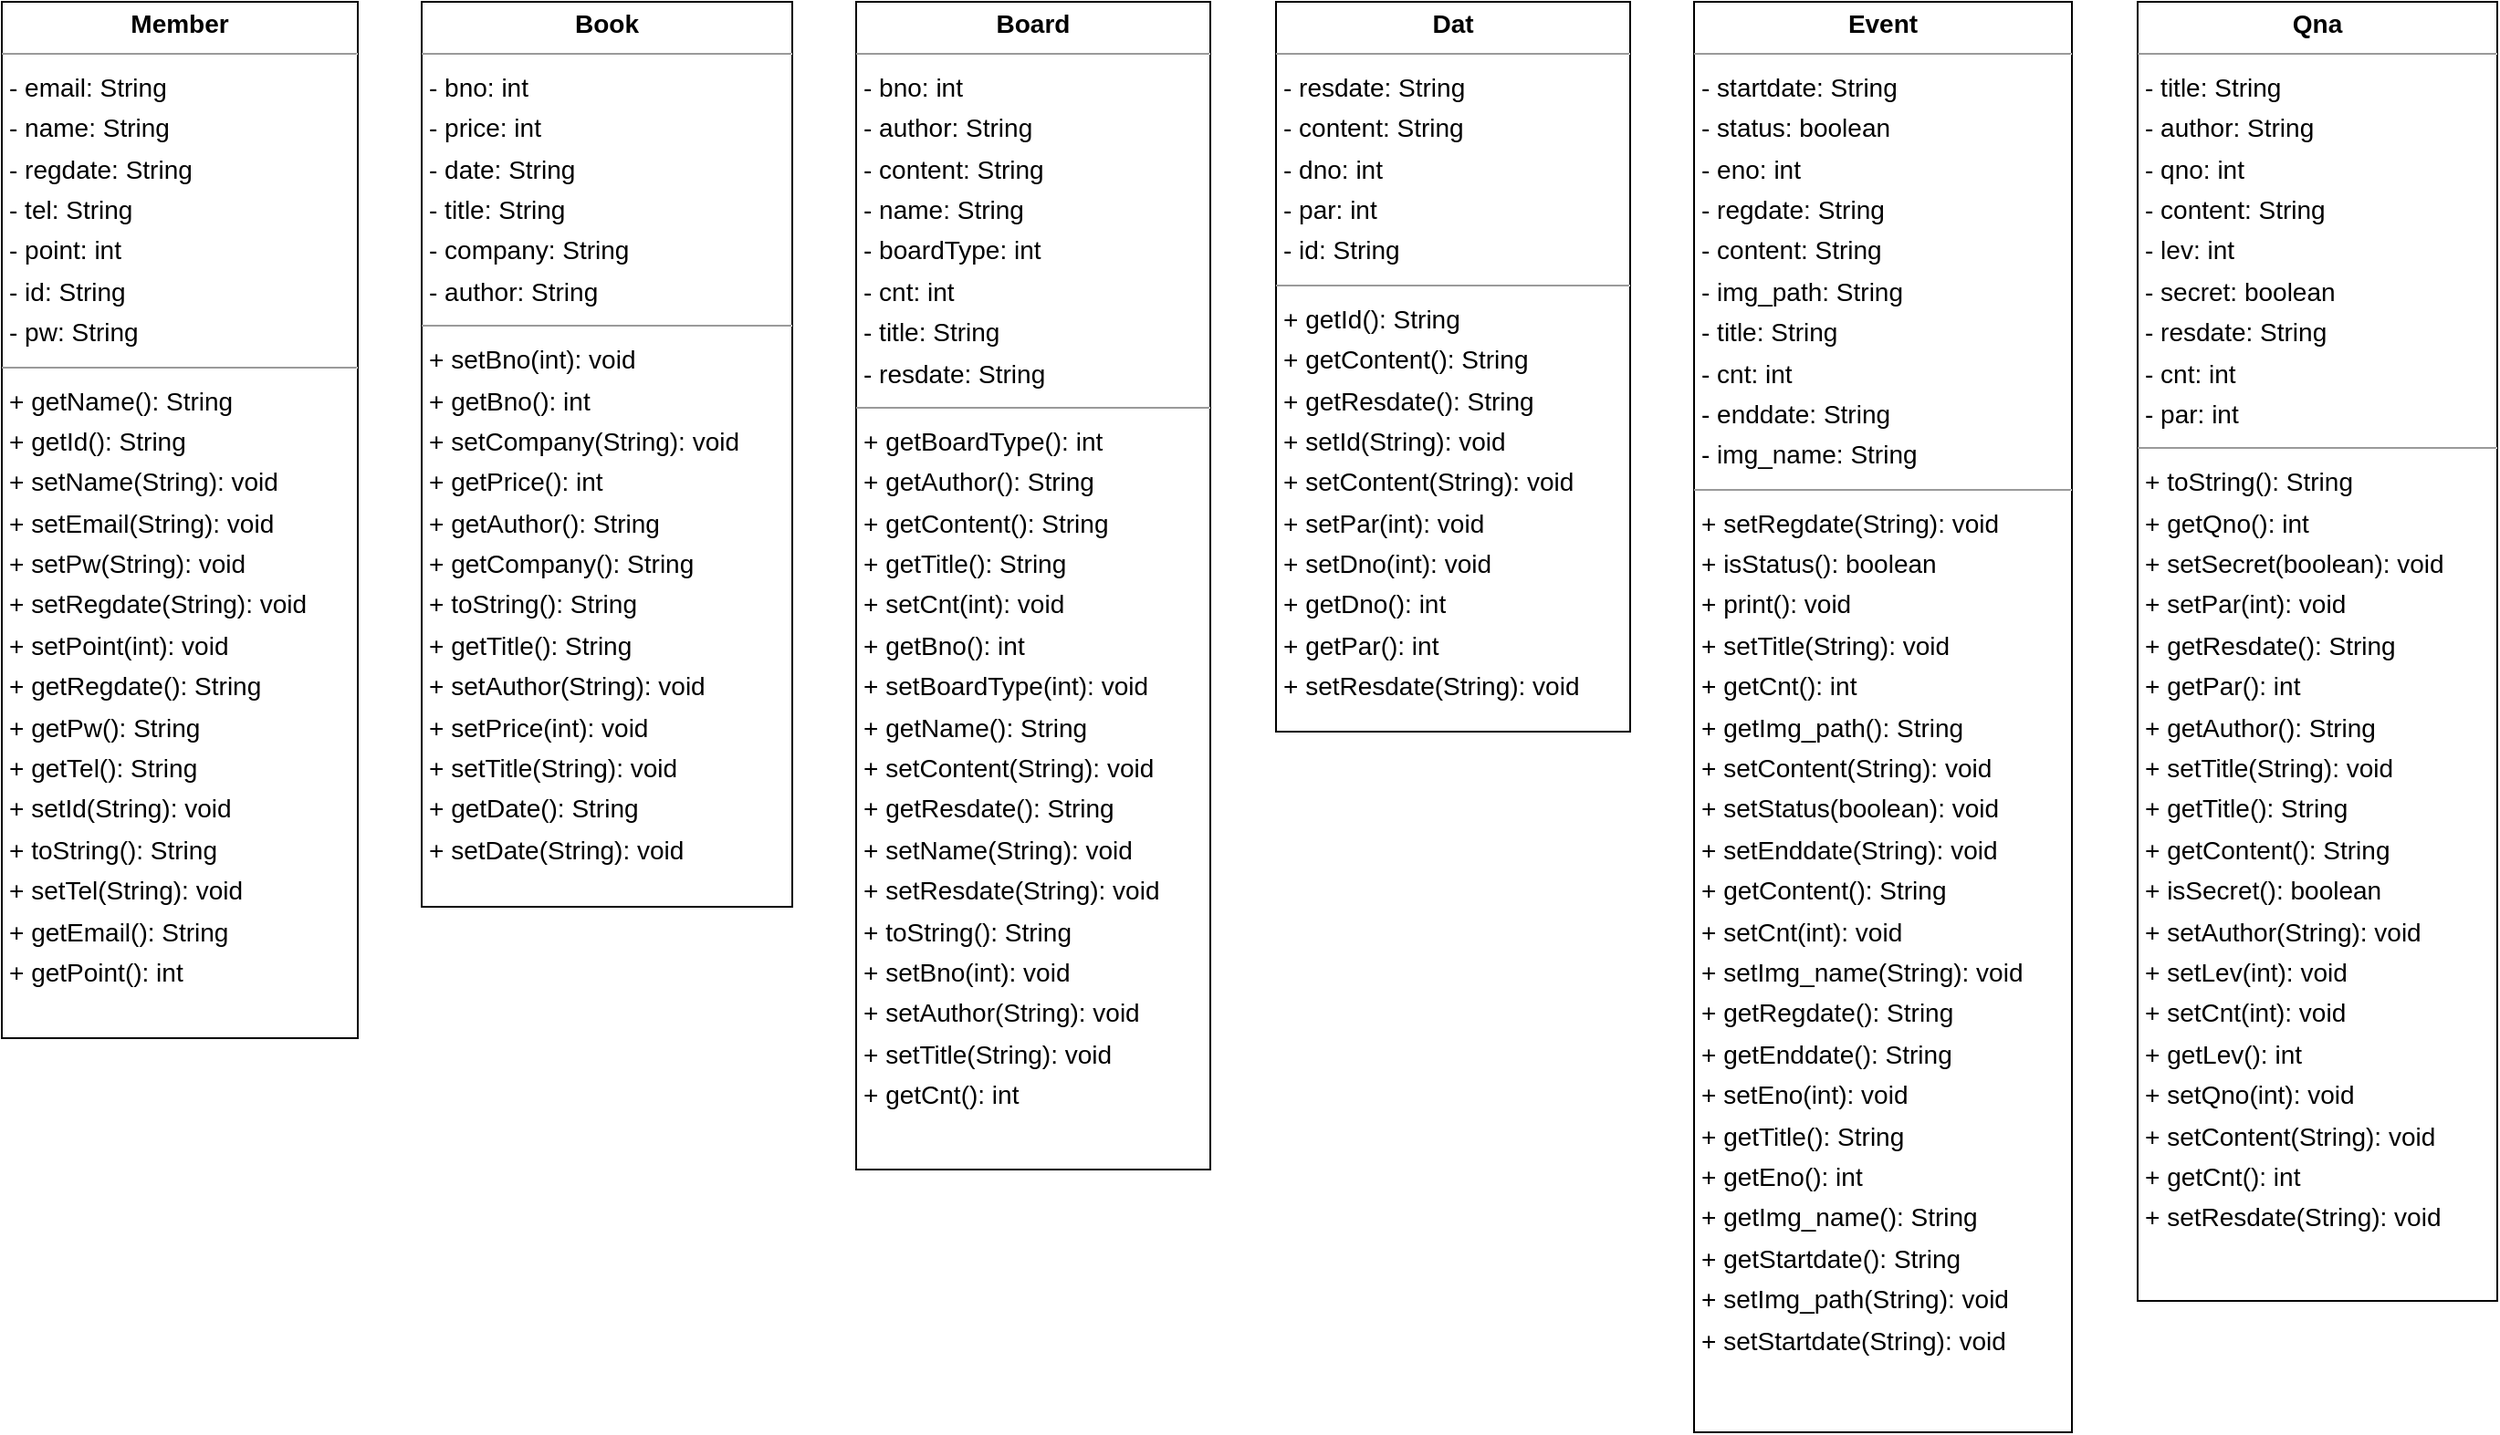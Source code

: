 <mxGraphModel dx="0" dy="0" grid="1" gridSize="10" guides="1" tooltips="1" connect="1" arrows="1" fold="1" page="0" pageScale="1" background="none" math="0" shadow="0">
  <root>
    <mxCell id="0" />
    <mxCell id="1" parent="0" />
    <mxCell id="node4" parent="1" vertex="1" value="&lt;p style=&quot;margin:0px;margin-top:4px;text-align:center;&quot;&gt;&lt;b&gt;Board&lt;/b&gt;&lt;/p&gt;&lt;hr size=&quot;1&quot;/&gt;&lt;p style=&quot;margin:0 0 0 4px;line-height:1.6;&quot;&gt;- bno: int&lt;br/&gt;- author: String&lt;br/&gt;- content: String&lt;br/&gt;- name: String&lt;br/&gt;- boardType: int&lt;br/&gt;- cnt: int&lt;br/&gt;- title: String&lt;br/&gt;- resdate: String&lt;/p&gt;&lt;hr size=&quot;1&quot;/&gt;&lt;p style=&quot;margin:0 0 0 4px;line-height:1.6;&quot;&gt;+ getBoardType(): int&lt;br/&gt;+ getAuthor(): String&lt;br/&gt;+ getContent(): String&lt;br/&gt;+ getTitle(): String&lt;br/&gt;+ setCnt(int): void&lt;br/&gt;+ getBno(): int&lt;br/&gt;+ setBoardType(int): void&lt;br/&gt;+ getName(): String&lt;br/&gt;+ setContent(String): void&lt;br/&gt;+ getResdate(): String&lt;br/&gt;+ setName(String): void&lt;br/&gt;+ setResdate(String): void&lt;br/&gt;+ toString(): String&lt;br/&gt;+ setBno(int): void&lt;br/&gt;+ setAuthor(String): void&lt;br/&gt;+ setTitle(String): void&lt;br/&gt;+ getCnt(): int&lt;/p&gt;" style="verticalAlign=top;align=left;overflow=fill;fontSize=14;fontFamily=Helvetica;html=1;rounded=0;shadow=0;comic=0;labelBackgroundColor=none;strokeWidth=1;">
      <mxGeometry x="3" y="93" width="194" height="640" as="geometry" />
    </mxCell>
    <mxCell id="node2" parent="1" vertex="1" value="&lt;p style=&quot;margin:0px;margin-top:4px;text-align:center;&quot;&gt;&lt;b&gt;Book&lt;/b&gt;&lt;/p&gt;&lt;hr size=&quot;1&quot;/&gt;&lt;p style=&quot;margin:0 0 0 4px;line-height:1.6;&quot;&gt;- bno: int&lt;br/&gt;- price: int&lt;br/&gt;- date: String&lt;br/&gt;- title: String&lt;br/&gt;- company: String&lt;br/&gt;- author: String&lt;/p&gt;&lt;hr size=&quot;1&quot;/&gt;&lt;p style=&quot;margin:0 0 0 4px;line-height:1.6;&quot;&gt;+ setBno(int): void&lt;br/&gt;+ getBno(): int&lt;br/&gt;+ setCompany(String): void&lt;br/&gt;+ getPrice(): int&lt;br/&gt;+ getAuthor(): String&lt;br/&gt;+ getCompany(): String&lt;br/&gt;+ toString(): String&lt;br/&gt;+ getTitle(): String&lt;br/&gt;+ setAuthor(String): void&lt;br/&gt;+ setPrice(int): void&lt;br/&gt;+ setTitle(String): void&lt;br/&gt;+ getDate(): String&lt;br/&gt;+ setDate(String): void&lt;/p&gt;" style="verticalAlign=top;align=left;overflow=fill;fontSize=14;fontFamily=Helvetica;html=1;rounded=0;shadow=0;comic=0;labelBackgroundColor=none;strokeWidth=1;">
      <mxGeometry x="-235" y="93" width="203" height="496" as="geometry" />
    </mxCell>
    <mxCell id="node3" parent="1" vertex="1" value="&lt;p style=&quot;margin:0px;margin-top:4px;text-align:center;&quot;&gt;&lt;b&gt;Dat&lt;/b&gt;&lt;/p&gt;&lt;hr size=&quot;1&quot;/&gt;&lt;p style=&quot;margin:0 0 0 4px;line-height:1.6;&quot;&gt;- resdate: String&lt;br/&gt;- content: String&lt;br/&gt;- dno: int&lt;br/&gt;- par: int&lt;br/&gt;- id: String&lt;/p&gt;&lt;hr size=&quot;1&quot;/&gt;&lt;p style=&quot;margin:0 0 0 4px;line-height:1.6;&quot;&gt;+ getId(): String&lt;br/&gt;+ getContent(): String&lt;br/&gt;+ getResdate(): String&lt;br/&gt;+ setId(String): void&lt;br/&gt;+ setContent(String): void&lt;br/&gt;+ setPar(int): void&lt;br/&gt;+ setDno(int): void&lt;br/&gt;+ getDno(): int&lt;br/&gt;+ getPar(): int&lt;br/&gt;+ setResdate(String): void&lt;/p&gt;" style="verticalAlign=top;align=left;overflow=fill;fontSize=14;fontFamily=Helvetica;html=1;rounded=0;shadow=0;comic=0;labelBackgroundColor=none;strokeWidth=1;">
      <mxGeometry x="233" y="93" width="194" height="400" as="geometry" />
    </mxCell>
    <mxCell id="node5" parent="1" vertex="1" value="&lt;p style=&quot;margin:0px;margin-top:4px;text-align:center;&quot;&gt;&lt;b&gt;Event&lt;/b&gt;&lt;/p&gt;&lt;hr size=&quot;1&quot;/&gt;&lt;p style=&quot;margin:0 0 0 4px;line-height:1.6;&quot;&gt;- startdate: String&lt;br/&gt;- status: boolean&lt;br/&gt;- eno: int&lt;br/&gt;- regdate: String&lt;br/&gt;- content: String&lt;br/&gt;- img_path: String&lt;br/&gt;- title: String&lt;br/&gt;- cnt: int&lt;br/&gt;- enddate: String&lt;br/&gt;- img_name: String&lt;/p&gt;&lt;hr size=&quot;1&quot;/&gt;&lt;p style=&quot;margin:0 0 0 4px;line-height:1.6;&quot;&gt;+ setRegdate(String): void&lt;br/&gt;+ isStatus(): boolean&lt;br/&gt;+ print(): void&lt;br/&gt;+ setTitle(String): void&lt;br/&gt;+ getCnt(): int&lt;br/&gt;+ getImg_path(): String&lt;br/&gt;+ setContent(String): void&lt;br/&gt;+ setStatus(boolean): void&lt;br/&gt;+ setEnddate(String): void&lt;br/&gt;+ getContent(): String&lt;br/&gt;+ setCnt(int): void&lt;br/&gt;+ setImg_name(String): void&lt;br/&gt;+ getRegdate(): String&lt;br/&gt;+ getEnddate(): String&lt;br/&gt;+ setEno(int): void&lt;br/&gt;+ getTitle(): String&lt;br/&gt;+ getEno(): int&lt;br/&gt;+ getImg_name(): String&lt;br/&gt;+ getStartdate(): String&lt;br/&gt;+ setImg_path(String): void&lt;br/&gt;+ setStartdate(String): void&lt;/p&gt;" style="verticalAlign=top;align=left;overflow=fill;fontSize=14;fontFamily=Helvetica;html=1;rounded=0;shadow=0;comic=0;labelBackgroundColor=none;strokeWidth=1;">
      <mxGeometry x="462" y="93" width="207" height="784" as="geometry" />
    </mxCell>
    <mxCell id="node0" parent="1" vertex="1" value="&lt;p style=&quot;margin:0px;margin-top:4px;text-align:center;&quot;&gt;&lt;b&gt;Member&lt;/b&gt;&lt;/p&gt;&lt;hr size=&quot;1&quot;/&gt;&lt;p style=&quot;margin:0 0 0 4px;line-height:1.6;&quot;&gt;- email: String&lt;br/&gt;- name: String&lt;br/&gt;- regdate: String&lt;br/&gt;- tel: String&lt;br/&gt;- point: int&lt;br/&gt;- id: String&lt;br/&gt;- pw: String&lt;/p&gt;&lt;hr size=&quot;1&quot;/&gt;&lt;p style=&quot;margin:0 0 0 4px;line-height:1.6;&quot;&gt;+ getName(): String&lt;br/&gt;+ getId(): String&lt;br/&gt;+ setName(String): void&lt;br/&gt;+ setEmail(String): void&lt;br/&gt;+ setPw(String): void&lt;br/&gt;+ setRegdate(String): void&lt;br/&gt;+ setPoint(int): void&lt;br/&gt;+ getRegdate(): String&lt;br/&gt;+ getPw(): String&lt;br/&gt;+ getTel(): String&lt;br/&gt;+ setId(String): void&lt;br/&gt;+ toString(): String&lt;br/&gt;+ setTel(String): void&lt;br/&gt;+ getEmail(): String&lt;br/&gt;+ getPoint(): int&lt;/p&gt;" style="verticalAlign=top;align=left;overflow=fill;fontSize=14;fontFamily=Helvetica;html=1;rounded=0;shadow=0;comic=0;labelBackgroundColor=none;strokeWidth=1;">
      <mxGeometry x="-465" y="93" width="195" height="568" as="geometry" />
    </mxCell>
    <mxCell id="node1" parent="1" vertex="1" value="&lt;p style=&quot;margin:0px;margin-top:4px;text-align:center;&quot;&gt;&lt;b&gt;Qna&lt;/b&gt;&lt;/p&gt;&lt;hr size=&quot;1&quot;/&gt;&lt;p style=&quot;margin:0 0 0 4px;line-height:1.6;&quot;&gt;- title: String&lt;br/&gt;- author: String&lt;br/&gt;- qno: int&lt;br/&gt;- content: String&lt;br/&gt;- lev: int&lt;br/&gt;- secret: boolean&lt;br/&gt;- resdate: String&lt;br/&gt;- cnt: int&lt;br/&gt;- par: int&lt;/p&gt;&lt;hr size=&quot;1&quot;/&gt;&lt;p style=&quot;margin:0 0 0 4px;line-height:1.6;&quot;&gt;+ toString(): String&lt;br/&gt;+ getQno(): int&lt;br/&gt;+ setSecret(boolean): void&lt;br/&gt;+ setPar(int): void&lt;br/&gt;+ getResdate(): String&lt;br/&gt;+ getPar(): int&lt;br/&gt;+ getAuthor(): String&lt;br/&gt;+ setTitle(String): void&lt;br/&gt;+ getTitle(): String&lt;br/&gt;+ getContent(): String&lt;br/&gt;+ isSecret(): boolean&lt;br/&gt;+ setAuthor(String): void&lt;br/&gt;+ setLev(int): void&lt;br/&gt;+ setCnt(int): void&lt;br/&gt;+ getLev(): int&lt;br/&gt;+ setQno(int): void&lt;br/&gt;+ setContent(String): void&lt;br/&gt;+ getCnt(): int&lt;br/&gt;+ setResdate(String): void&lt;/p&gt;" style="verticalAlign=top;align=left;overflow=fill;fontSize=14;fontFamily=Helvetica;html=1;rounded=0;shadow=0;comic=0;labelBackgroundColor=none;strokeWidth=1;">
      <mxGeometry x="705" y="93" width="197" height="712" as="geometry" />
    </mxCell>
  </root>
</mxGraphModel>